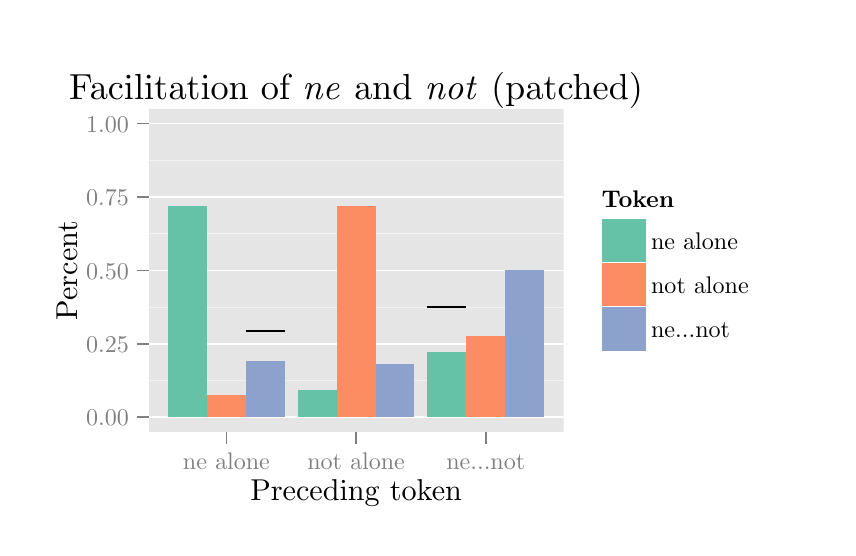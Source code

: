 % Created by tikzDevice version 0.7.0 on 2014-09-02 18:48:49
% !TEX encoding = UTF-8 Unicode
\begin{tikzpicture}[x=1pt,y=1pt]
\definecolor[named]{fillColor}{rgb}{1.00,1.00,1.00}
\path[use as bounding box,fill=fillColor,fill opacity=0.00] (0,0) rectangle (289.08,180.67);
\begin{scope}
\path[clip] (  0.00,  0.00) rectangle (289.08,180.67);
\definecolor[named]{drawColor}{rgb}{1.00,1.00,1.00}
\definecolor[named]{fillColor}{rgb}{1.00,1.00,1.00}

\path[draw=drawColor,line width= 0.6pt,line join=round,line cap=round,fill=fillColor] ( -0.00,  0.00) rectangle (289.08,180.68);
\end{scope}
\begin{scope}
\path[clip] ( 43.70, 34.60) rectangle (193.65,151.31);
\definecolor[named]{fillColor}{rgb}{0.90,0.90,0.90}

\path[fill=fillColor] ( 43.70, 34.60) rectangle (193.65,151.31);
\definecolor[named]{drawColor}{rgb}{0.95,0.95,0.95}

\path[draw=drawColor,line width= 0.3pt,line join=round] ( 43.70, 53.17) --
	(193.65, 53.17);

\path[draw=drawColor,line width= 0.3pt,line join=round] ( 43.70, 79.69) --
	(193.65, 79.69);

\path[draw=drawColor,line width= 0.3pt,line join=round] ( 43.70,106.22) --
	(193.65,106.22);

\path[draw=drawColor,line width= 0.3pt,line join=round] ( 43.70,132.74) --
	(193.65,132.74);
\definecolor[named]{drawColor}{rgb}{1.00,1.00,1.00}

\path[draw=drawColor,line width= 0.6pt,line join=round] ( 43.70, 39.90) --
	(193.65, 39.90);

\path[draw=drawColor,line width= 0.6pt,line join=round] ( 43.70, 66.43) --
	(193.65, 66.43);

\path[draw=drawColor,line width= 0.6pt,line join=round] ( 43.70, 92.95) --
	(193.65, 92.95);

\path[draw=drawColor,line width= 0.6pt,line join=round] ( 43.70,119.48) --
	(193.65,119.48);

\path[draw=drawColor,line width= 0.6pt,line join=round] ( 43.70,146.00) --
	(193.65,146.00);
\definecolor[named]{fillColor}{rgb}{0.40,0.76,0.65}

\path[fill=fillColor] ( 50.73, 39.90) rectangle ( 64.79,116.40);
\definecolor[named]{fillColor}{rgb}{0.99,0.55,0.38}

\path[fill=fillColor] ( 64.79, 39.90) rectangle ( 78.84, 47.92);
\definecolor[named]{fillColor}{rgb}{0.55,0.63,0.80}

\path[fill=fillColor] ( 78.84, 39.90) rectangle ( 92.90, 60.26);
\definecolor[named]{fillColor}{rgb}{0.40,0.76,0.65}

\path[fill=fillColor] ( 97.59, 39.90) rectangle (111.65, 49.68);
\definecolor[named]{fillColor}{rgb}{0.99,0.55,0.38}

\path[fill=fillColor] (111.65, 39.90) rectangle (125.70,116.18);
\definecolor[named]{fillColor}{rgb}{0.55,0.63,0.80}

\path[fill=fillColor] (125.70, 39.90) rectangle (139.76, 58.97);
\definecolor[named]{fillColor}{rgb}{0.40,0.76,0.65}

\path[fill=fillColor] (144.45, 39.90) rectangle (158.51, 63.36);
\definecolor[named]{fillColor}{rgb}{0.99,0.55,0.38}

\path[fill=fillColor] (158.51, 39.90) rectangle (172.56, 69.37);
\definecolor[named]{fillColor}{rgb}{0.55,0.63,0.80}

\path[fill=fillColor] (172.56, 39.90) rectangle (186.62, 93.08);
\definecolor[named]{drawColor}{rgb}{0.00,0.00,0.00}

\path[draw=drawColor,line width= 0.6pt,line join=round] (144.45, 79.69) --
	(158.51, 79.69);

\path[draw=drawColor,line width= 0.6pt,line join=round] (151.48, 79.69) --
	(151.48, 79.69);

\path[draw=drawColor,line width= 0.6pt,line join=round] (144.45, 79.69) --
	(158.51, 79.69);

\path[draw=drawColor,line width= 0.6pt,line join=round] ( 78.84, 71.14) --
	( 92.90, 71.14);

\path[draw=drawColor,line width= 0.6pt,line join=round] ( 85.87, 71.14) --
	( 85.87, 71.14);

\path[draw=drawColor,line width= 0.6pt,line join=round] ( 78.84, 71.14) --
	( 92.90, 71.14);
\end{scope}
\begin{scope}
\path[clip] (  0.00,  0.00) rectangle (289.08,180.67);
\definecolor[named]{drawColor}{rgb}{0.50,0.50,0.50}

\node[text=drawColor,anchor=base east,inner sep=0pt, outer sep=0pt, scale=  0.87] at ( 36.59, 36.74) {0.00};

\node[text=drawColor,anchor=base east,inner sep=0pt, outer sep=0pt, scale=  0.87] at ( 36.59, 63.27) {0.25};

\node[text=drawColor,anchor=base east,inner sep=0pt, outer sep=0pt, scale=  0.87] at ( 36.59, 89.79) {0.50};

\node[text=drawColor,anchor=base east,inner sep=0pt, outer sep=0pt, scale=  0.87] at ( 36.59,116.32) {0.75};

\node[text=drawColor,anchor=base east,inner sep=0pt, outer sep=0pt, scale=  0.87] at ( 36.59,142.84) {1.00};
\end{scope}
\begin{scope}
\path[clip] (  0.00,  0.00) rectangle (289.08,180.67);
\definecolor[named]{drawColor}{rgb}{0.50,0.50,0.50}

\path[draw=drawColor,line width= 0.6pt,line join=round] ( 39.43, 39.90) --
	( 43.70, 39.90);

\path[draw=drawColor,line width= 0.6pt,line join=round] ( 39.43, 66.43) --
	( 43.70, 66.43);

\path[draw=drawColor,line width= 0.6pt,line join=round] ( 39.43, 92.95) --
	( 43.70, 92.95);

\path[draw=drawColor,line width= 0.6pt,line join=round] ( 39.43,119.48) --
	( 43.70,119.48);

\path[draw=drawColor,line width= 0.6pt,line join=round] ( 39.43,146.00) --
	( 43.70,146.00);
\end{scope}
\begin{scope}
\path[clip] (  0.00,  0.00) rectangle (289.08,180.67);
\definecolor[named]{drawColor}{rgb}{0.50,0.50,0.50}

\path[draw=drawColor,line width= 0.6pt,line join=round] ( 71.81, 30.33) --
	( 71.81, 34.60);

\path[draw=drawColor,line width= 0.6pt,line join=round] (118.67, 30.33) --
	(118.67, 34.60);

\path[draw=drawColor,line width= 0.6pt,line join=round] (165.54, 30.33) --
	(165.54, 34.60);
\end{scope}
\begin{scope}
\path[clip] (  0.00,  0.00) rectangle (289.08,180.67);
\definecolor[named]{drawColor}{rgb}{0.50,0.50,0.50}

\node[text=drawColor,anchor=base,inner sep=0pt, outer sep=0pt, scale=  0.87] at ( 71.81, 21.16) {ne alone};

\node[text=drawColor,anchor=base,inner sep=0pt, outer sep=0pt, scale=  0.87] at (118.67, 21.16) {not alone};

\node[text=drawColor,anchor=base,inner sep=0pt, outer sep=0pt, scale=  0.87] at (165.54, 21.16) {ne...not};
\end{scope}
\begin{scope}
\path[clip] (  0.00,  0.00) rectangle (289.08,180.67);
\definecolor[named]{drawColor}{rgb}{0.00,0.00,0.00}

\node[text=drawColor,anchor=base,inner sep=0pt, outer sep=0pt, scale=  1.09] at (118.67,  9.94) {Preceding token};
\end{scope}
\begin{scope}
\path[clip] (  0.00,  0.00) rectangle (289.08,180.67);
\definecolor[named]{drawColor}{rgb}{0.00,0.00,0.00}

\node[text=drawColor,rotate= 90.00,anchor=base,inner sep=0pt, outer sep=0pt, scale=  1.09] at ( 17.85, 92.95) {Percent};
\end{scope}
\begin{scope}
\path[clip] (  0.00,  0.00) rectangle (289.08,180.67);
\definecolor[named]{fillColor}{rgb}{1.00,1.00,1.00}

\path[fill=fillColor] (203.12, 59.73) rectangle (266.36,126.18);
\end{scope}
\begin{scope}
\path[clip] (  0.00,  0.00) rectangle (289.08,180.67);
\definecolor[named]{drawColor}{rgb}{0.00,0.00,0.00}

\node[text=drawColor,anchor=base west,inner sep=0pt, outer sep=0pt, scale=  0.87] at (207.39,115.67) {\bfseries Token};
\end{scope}
\begin{scope}
\path[clip] (  0.00,  0.00) rectangle (289.08,180.67);
\definecolor[named]{drawColor}{rgb}{1.00,1.00,1.00}
\definecolor[named]{fillColor}{rgb}{0.95,0.95,0.95}

\path[draw=drawColor,line width= 0.6pt,line join=round,line cap=round,fill=fillColor] (207.39, 95.80) rectangle (223.29,111.70);
\end{scope}
\begin{scope}
\path[clip] (  0.00,  0.00) rectangle (289.08,180.67);
\definecolor[named]{fillColor}{rgb}{0.40,0.76,0.65}

\path[fill=fillColor] (207.39, 95.80) rectangle (223.29,111.70);

\path[] (207.39, 95.80) --
	(223.29,111.70);
\end{scope}
\begin{scope}
\path[clip] (  0.00,  0.00) rectangle (289.08,180.67);
\definecolor[named]{drawColor}{rgb}{1.00,1.00,1.00}
\definecolor[named]{fillColor}{rgb}{0.95,0.95,0.95}

\path[draw=drawColor,line width= 0.6pt,line join=round,line cap=round,fill=fillColor] (207.39, 79.90) rectangle (223.29, 95.80);
\end{scope}
\begin{scope}
\path[clip] (  0.00,  0.00) rectangle (289.08,180.67);
\definecolor[named]{fillColor}{rgb}{0.99,0.55,0.38}

\path[fill=fillColor] (207.39, 79.90) rectangle (223.29, 95.80);

\path[] (207.39, 79.90) --
	(223.29, 95.80);
\end{scope}
\begin{scope}
\path[clip] (  0.00,  0.00) rectangle (289.08,180.67);
\definecolor[named]{drawColor}{rgb}{1.00,1.00,1.00}
\definecolor[named]{fillColor}{rgb}{0.95,0.95,0.95}

\path[draw=drawColor,line width= 0.6pt,line join=round,line cap=round,fill=fillColor] (207.39, 64.00) rectangle (223.29, 79.90);
\end{scope}
\begin{scope}
\path[clip] (  0.00,  0.00) rectangle (289.08,180.67);
\definecolor[named]{fillColor}{rgb}{0.55,0.63,0.80}

\path[fill=fillColor] (207.39, 64.00) rectangle (223.29, 79.90);

\path[] (207.39, 64.00) --
	(223.29, 79.90);
\end{scope}
\begin{scope}
\path[clip] (  0.00,  0.00) rectangle (289.08,180.67);
\definecolor[named]{drawColor}{rgb}{0.00,0.00,0.00}

\node[text=drawColor,anchor=base west,inner sep=0pt, outer sep=0pt, scale=  0.87] at (225.28,100.58) {ne alone};
\end{scope}
\begin{scope}
\path[clip] (  0.00,  0.00) rectangle (289.08,180.67);
\definecolor[named]{drawColor}{rgb}{0.00,0.00,0.00}

\node[text=drawColor,anchor=base west,inner sep=0pt, outer sep=0pt, scale=  0.87] at (225.28, 84.68) {not alone};
\end{scope}
\begin{scope}
\path[clip] (  0.00,  0.00) rectangle (289.08,180.67);
\definecolor[named]{drawColor}{rgb}{0.00,0.00,0.00}

\node[text=drawColor,anchor=base west,inner sep=0pt, outer sep=0pt, scale=  0.87] at (225.28, 68.78) {ne...not};
\end{scope}
\begin{scope}
\path[clip] (  0.00,  0.00) rectangle (289.08,180.67);
\definecolor[named]{drawColor}{rgb}{0.00,0.00,0.00}

\node[text=drawColor,anchor=base,inner sep=0pt, outer sep=0pt, scale=  1.31] at (118.67,154.62) {Facilitation of \emph{ne} and \emph{not} (patched)};
\end{scope}
\end{tikzpicture}
